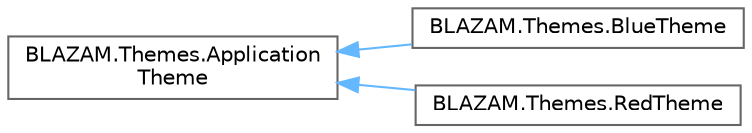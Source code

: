 digraph "Graphical Class Hierarchy"
{
 // LATEX_PDF_SIZE
  bgcolor="transparent";
  edge [fontname=Helvetica,fontsize=10,labelfontname=Helvetica,labelfontsize=10];
  node [fontname=Helvetica,fontsize=10,shape=box,height=0.2,width=0.4];
  rankdir="LR";
  Node0 [id="Node000000",label="BLAZAM.Themes.Application\lTheme",height=0.2,width=0.4,color="grey40", fillcolor="white", style="filled",URL="$class_b_l_a_z_a_m_1_1_themes_1_1_application_theme.html",tooltip=" "];
  Node0 -> Node1 [id="edge53_Node000000_Node000001",dir="back",color="steelblue1",style="solid",tooltip=" "];
  Node1 [id="Node000001",label="BLAZAM.Themes.BlueTheme",height=0.2,width=0.4,color="grey40", fillcolor="white", style="filled",URL="$class_b_l_a_z_a_m_1_1_themes_1_1_blue_theme.html",tooltip=" "];
  Node0 -> Node2 [id="edge54_Node000000_Node000002",dir="back",color="steelblue1",style="solid",tooltip=" "];
  Node2 [id="Node000002",label="BLAZAM.Themes.RedTheme",height=0.2,width=0.4,color="grey40", fillcolor="white", style="filled",URL="$class_b_l_a_z_a_m_1_1_themes_1_1_red_theme.html",tooltip=" "];
}
